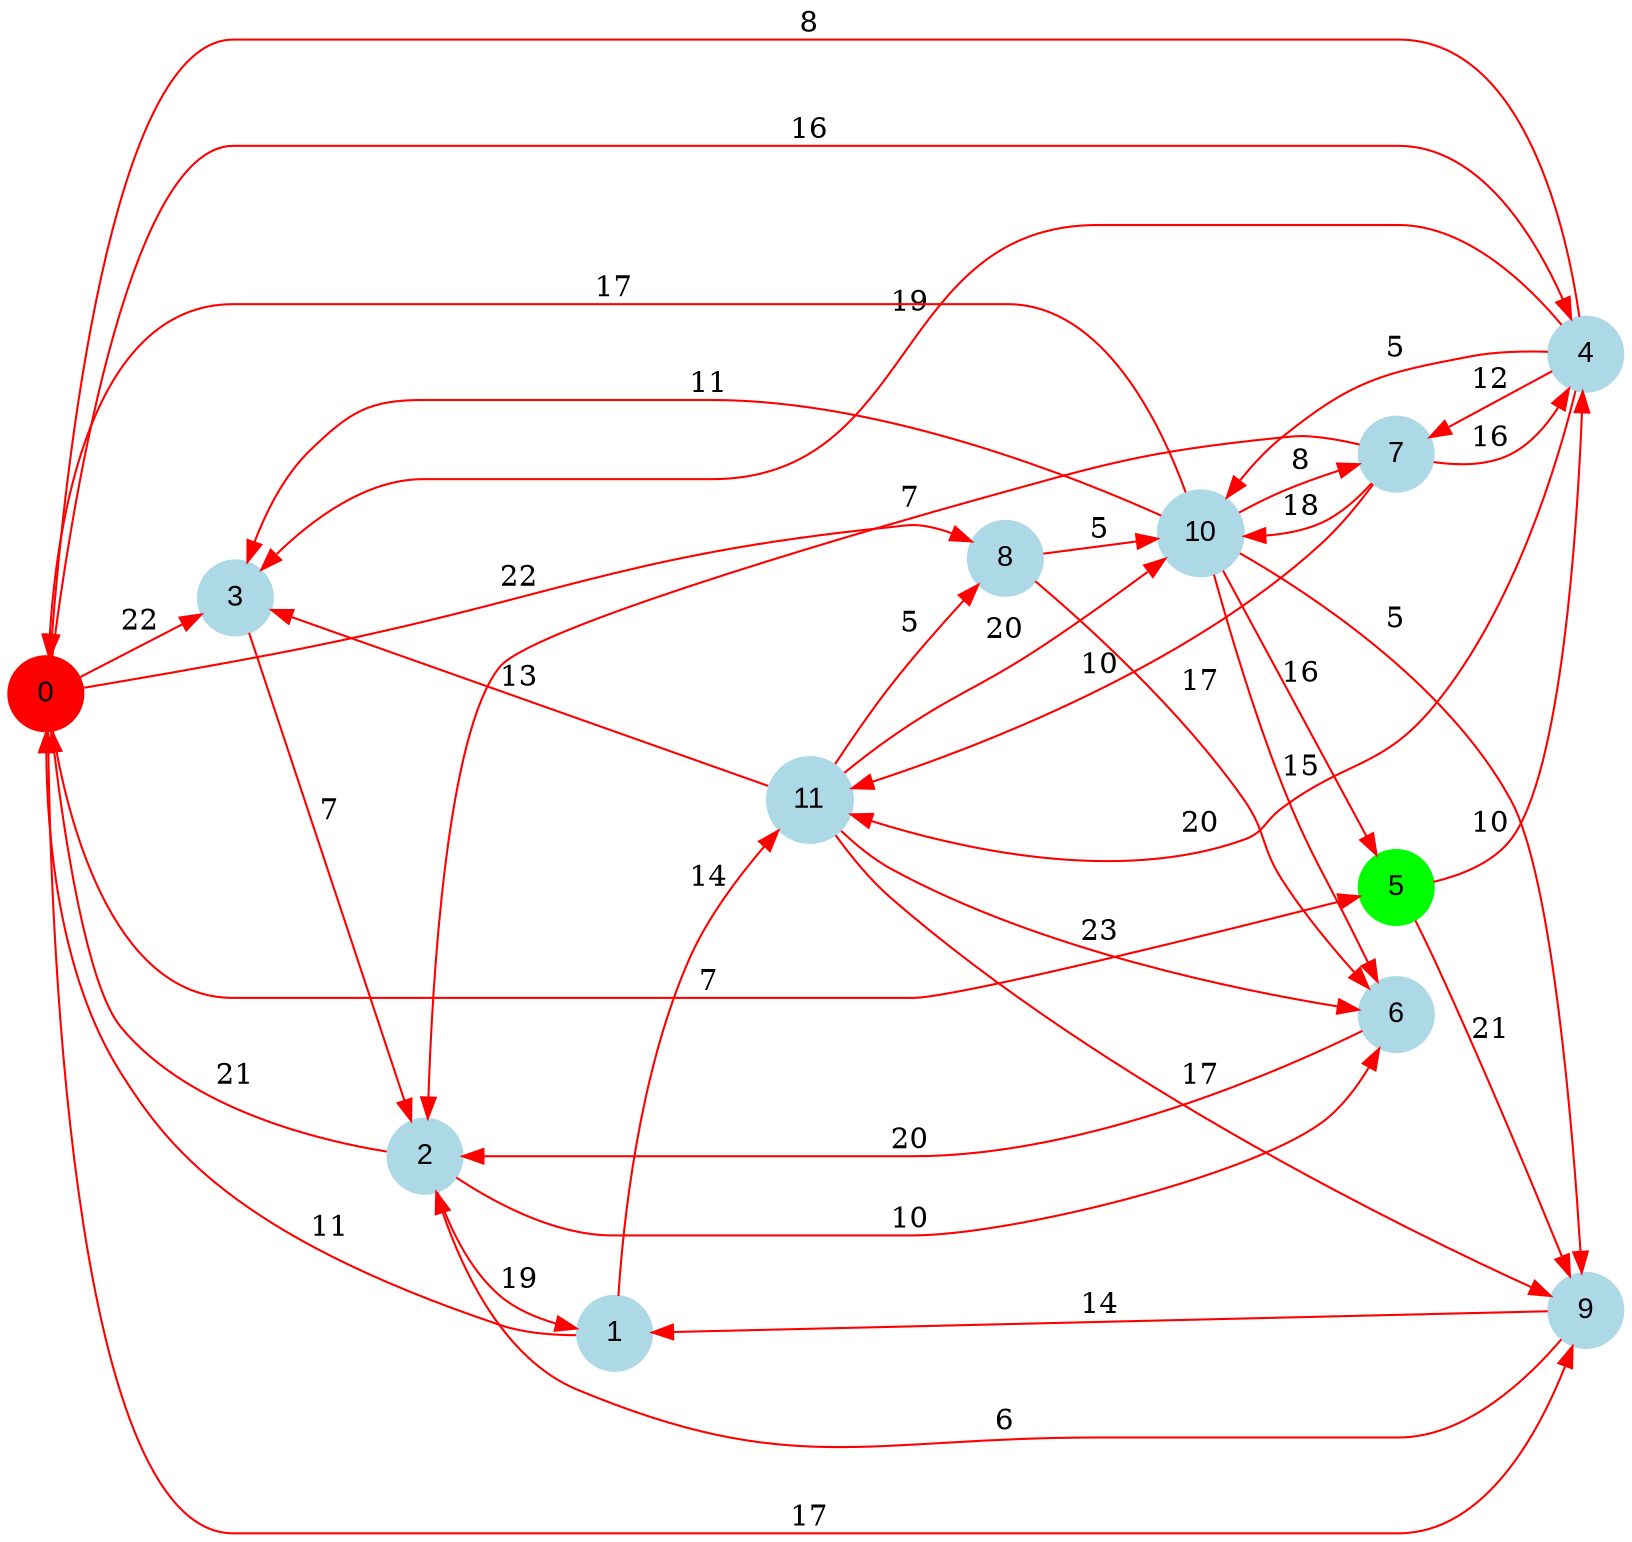 digraph graphe {
rankdir = LR;
edge [color=red];
0 [fontname="Arial", shape = circle, color=red, style=filled];
1 [fontname="Arial", shape = circle, color=lightblue, style=filled];
2 [fontname="Arial", shape = circle, color=lightblue, style=filled];
3 [fontname="Arial", shape = circle, color=lightblue, style=filled];
4 [fontname="Arial", shape = circle, color=lightblue, style=filled];
5 [fontname="Arial", shape = circle, color=green, style=filled];
6 [fontname="Arial", shape = circle, color=lightblue, style=filled];
7 [fontname="Arial", shape = circle, color=lightblue, style=filled];
8 [fontname="Arial", shape = circle, color=lightblue, style=filled];
9 [fontname="Arial", shape = circle, color=lightblue, style=filled];
10 [fontname="Arial", shape = circle, color=lightblue, style=filled];
11 [fontname="Arial", shape = circle, color=lightblue, style=filled];
	0 -> 3 [label = "22"];
	0 -> 4 [label = "16"];
	0 -> 5 [label = "7"];
	0 -> 8 [label = "22"];
	0 -> 9 [label = "17"];
	1 -> 0 [label = "11"];
	1 -> 11 [label = "14"];
	2 -> 0 [label = "21"];
	2 -> 1 [label = "19"];
	2 -> 6 [label = "10"];
	3 -> 2 [label = "7"];
	4 -> 0 [label = "8"];
	4 -> 3 [label = "19"];
	4 -> 7 [label = "12"];
	4 -> 10 [label = "5"];
	4 -> 11 [label = "20"];
	5 -> 4 [label = "10"];
	5 -> 9 [label = "21"];
	6 -> 2 [label = "20"];
	7 -> 2 [label = "7"];
	7 -> 4 [label = "16"];
	7 -> 10 [label = "18"];
	7 -> 11 [label = "10"];
	8 -> 6 [label = "17"];
	8 -> 10 [label = "5"];
	9 -> 1 [label = "14"];
	9 -> 2 [label = "6"];
	10 -> 0 [label = "17"];
	10 -> 3 [label = "11"];
	10 -> 5 [label = "16"];
	10 -> 6 [label = "15"];
	10 -> 7 [label = "8"];
	10 -> 9 [label = "5"];
	11 -> 3 [label = "13"];
	11 -> 6 [label = "23"];
	11 -> 8 [label = "5"];
	11 -> 9 [label = "17"];
	11 -> 10 [label = "20"];
}